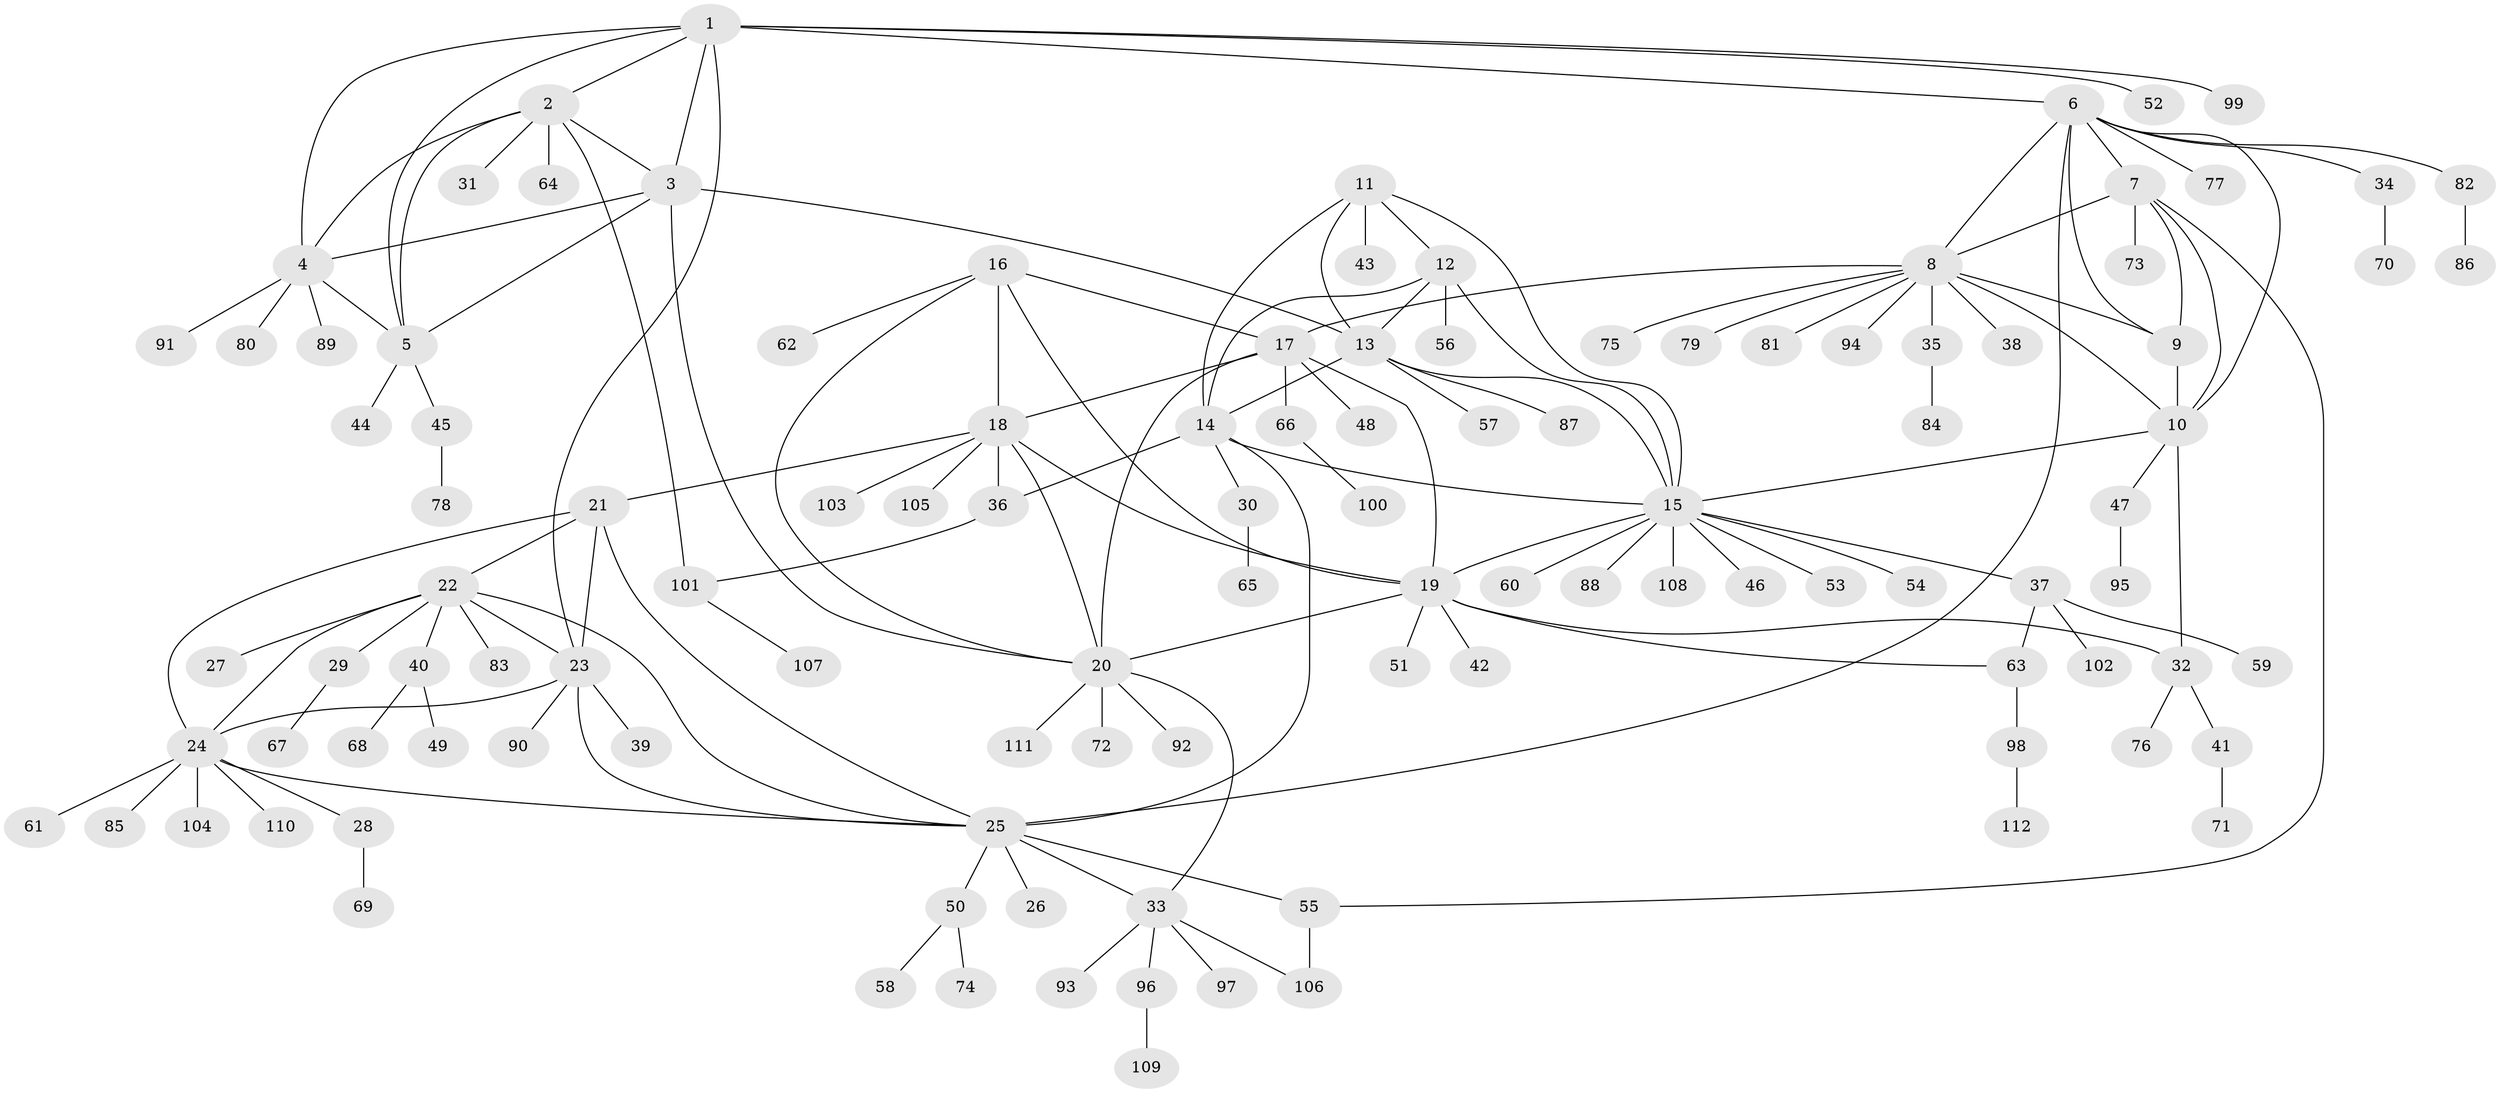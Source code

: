 // Generated by graph-tools (version 1.1) at 2025/54/03/09/25 04:54:27]
// undirected, 112 vertices, 154 edges
graph export_dot {
graph [start="1"]
  node [color=gray90,style=filled];
  1;
  2;
  3;
  4;
  5;
  6;
  7;
  8;
  9;
  10;
  11;
  12;
  13;
  14;
  15;
  16;
  17;
  18;
  19;
  20;
  21;
  22;
  23;
  24;
  25;
  26;
  27;
  28;
  29;
  30;
  31;
  32;
  33;
  34;
  35;
  36;
  37;
  38;
  39;
  40;
  41;
  42;
  43;
  44;
  45;
  46;
  47;
  48;
  49;
  50;
  51;
  52;
  53;
  54;
  55;
  56;
  57;
  58;
  59;
  60;
  61;
  62;
  63;
  64;
  65;
  66;
  67;
  68;
  69;
  70;
  71;
  72;
  73;
  74;
  75;
  76;
  77;
  78;
  79;
  80;
  81;
  82;
  83;
  84;
  85;
  86;
  87;
  88;
  89;
  90;
  91;
  92;
  93;
  94;
  95;
  96;
  97;
  98;
  99;
  100;
  101;
  102;
  103;
  104;
  105;
  106;
  107;
  108;
  109;
  110;
  111;
  112;
  1 -- 2;
  1 -- 3;
  1 -- 4;
  1 -- 5;
  1 -- 6;
  1 -- 23;
  1 -- 52;
  1 -- 99;
  2 -- 3;
  2 -- 4;
  2 -- 5;
  2 -- 31;
  2 -- 64;
  2 -- 101;
  3 -- 4;
  3 -- 5;
  3 -- 13;
  3 -- 20;
  4 -- 5;
  4 -- 80;
  4 -- 89;
  4 -- 91;
  5 -- 44;
  5 -- 45;
  6 -- 7;
  6 -- 8;
  6 -- 9;
  6 -- 10;
  6 -- 25;
  6 -- 34;
  6 -- 77;
  6 -- 82;
  7 -- 8;
  7 -- 9;
  7 -- 10;
  7 -- 55;
  7 -- 73;
  8 -- 9;
  8 -- 10;
  8 -- 17;
  8 -- 35;
  8 -- 38;
  8 -- 75;
  8 -- 79;
  8 -- 81;
  8 -- 94;
  9 -- 10;
  10 -- 15;
  10 -- 32;
  10 -- 47;
  11 -- 12;
  11 -- 13;
  11 -- 14;
  11 -- 15;
  11 -- 43;
  12 -- 13;
  12 -- 14;
  12 -- 15;
  12 -- 56;
  13 -- 14;
  13 -- 15;
  13 -- 57;
  13 -- 87;
  14 -- 15;
  14 -- 25;
  14 -- 30;
  14 -- 36;
  15 -- 19;
  15 -- 37;
  15 -- 46;
  15 -- 53;
  15 -- 54;
  15 -- 60;
  15 -- 88;
  15 -- 108;
  16 -- 17;
  16 -- 18;
  16 -- 19;
  16 -- 20;
  16 -- 62;
  17 -- 18;
  17 -- 19;
  17 -- 20;
  17 -- 48;
  17 -- 66;
  18 -- 19;
  18 -- 20;
  18 -- 21;
  18 -- 36;
  18 -- 103;
  18 -- 105;
  19 -- 20;
  19 -- 32;
  19 -- 42;
  19 -- 51;
  19 -- 63;
  20 -- 33;
  20 -- 72;
  20 -- 92;
  20 -- 111;
  21 -- 22;
  21 -- 23;
  21 -- 24;
  21 -- 25;
  22 -- 23;
  22 -- 24;
  22 -- 25;
  22 -- 27;
  22 -- 29;
  22 -- 40;
  22 -- 83;
  23 -- 24;
  23 -- 25;
  23 -- 39;
  23 -- 90;
  24 -- 25;
  24 -- 28;
  24 -- 61;
  24 -- 85;
  24 -- 104;
  24 -- 110;
  25 -- 26;
  25 -- 33;
  25 -- 50;
  25 -- 55;
  28 -- 69;
  29 -- 67;
  30 -- 65;
  32 -- 41;
  32 -- 76;
  33 -- 93;
  33 -- 96;
  33 -- 97;
  33 -- 106;
  34 -- 70;
  35 -- 84;
  36 -- 101;
  37 -- 59;
  37 -- 63;
  37 -- 102;
  40 -- 49;
  40 -- 68;
  41 -- 71;
  45 -- 78;
  47 -- 95;
  50 -- 58;
  50 -- 74;
  55 -- 106;
  63 -- 98;
  66 -- 100;
  82 -- 86;
  96 -- 109;
  98 -- 112;
  101 -- 107;
}
